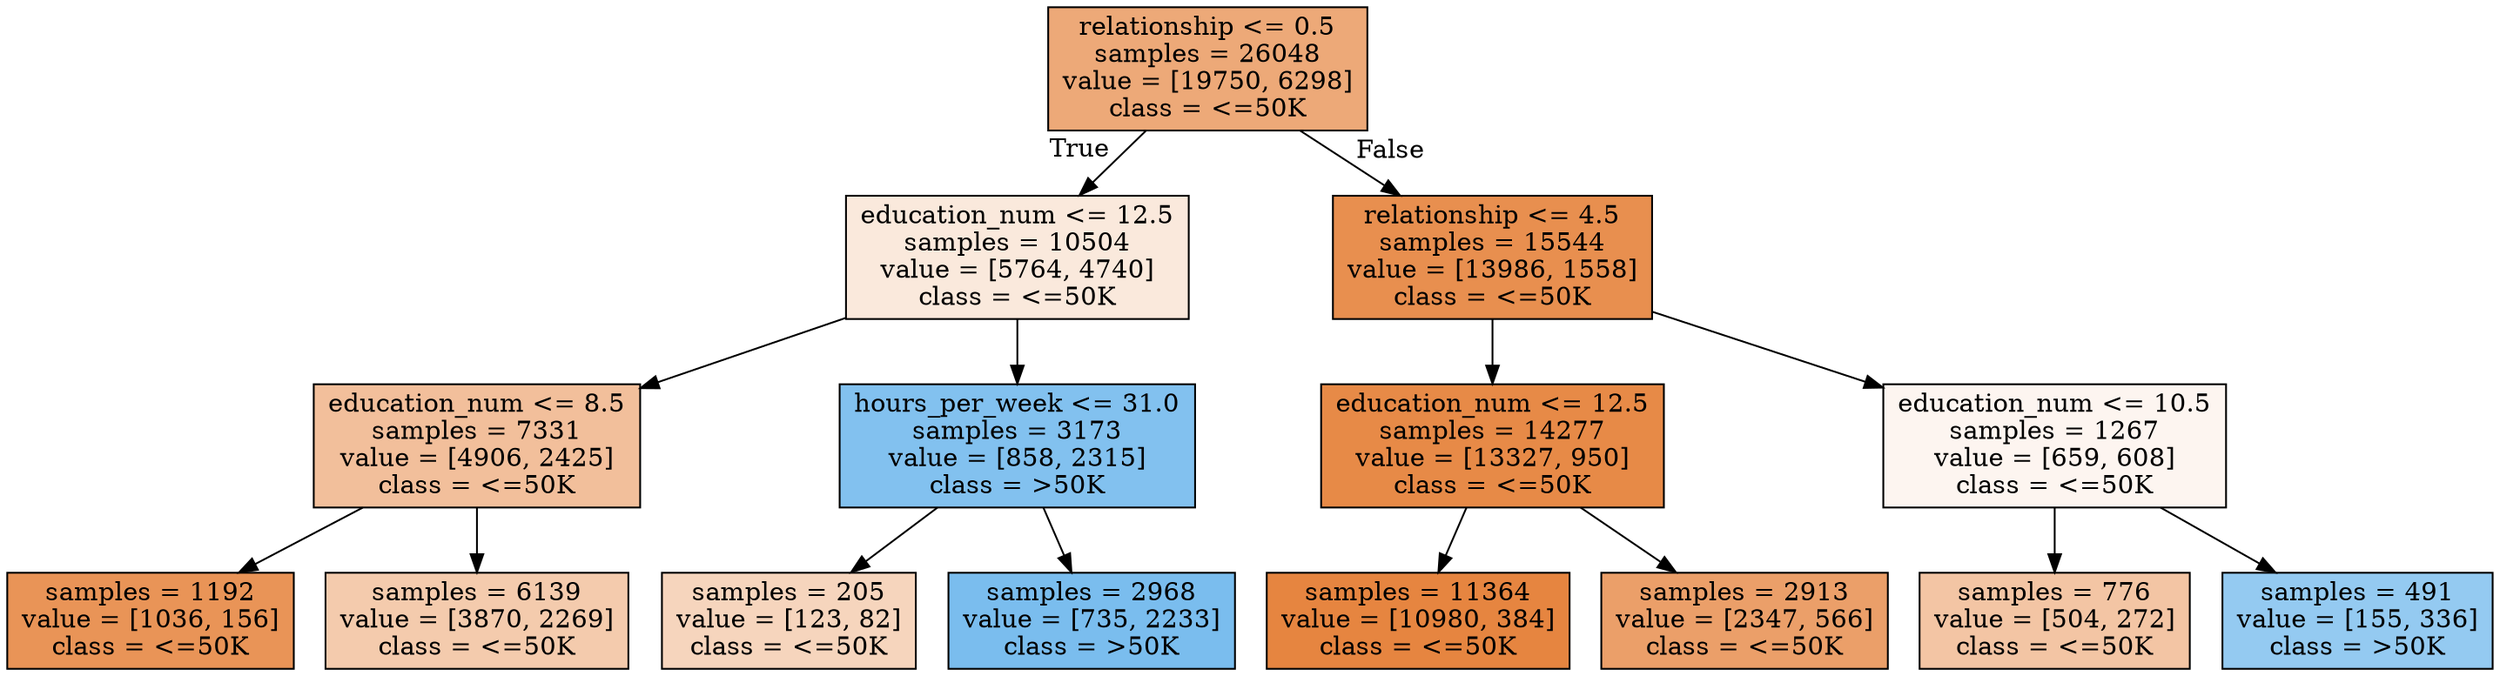 digraph Tree {
node [shape=box, style="filled", color="black"] ;
0 [label="relationship <= 0.5\nsamples = 26048\nvalue = [19750, 6298]\nclass = <=50K", fillcolor="#eda978"] ;
1 [label="education_num <= 12.5\nsamples = 10504\nvalue = [5764, 4740]\nclass = <=50K", fillcolor="#fae9dc"] ;
0 -> 1 [labeldistance=2.5, labelangle=45, headlabel="True"] ;
2 [label="education_num <= 8.5\nsamples = 7331\nvalue = [4906, 2425]\nclass = <=50K", fillcolor="#f2bf9b"] ;
1 -> 2 ;
3 [label="samples = 1192\nvalue = [1036, 156]\nclass = <=50K", fillcolor="#e99457"] ;
2 -> 3 ;
4 [label="samples = 6139\nvalue = [3870, 2269]\nclass = <=50K", fillcolor="#f4cbad"] ;
2 -> 4 ;
5 [label="hours_per_week <= 31.0\nsamples = 3173\nvalue = [858, 2315]\nclass = >50K", fillcolor="#82c1ef"] ;
1 -> 5 ;
6 [label="samples = 205\nvalue = [123, 82]\nclass = <=50K", fillcolor="#f6d5bd"] ;
5 -> 6 ;
7 [label="samples = 2968\nvalue = [735, 2233]\nclass = >50K", fillcolor="#7abdee"] ;
5 -> 7 ;
8 [label="relationship <= 4.5\nsamples = 15544\nvalue = [13986, 1558]\nclass = <=50K", fillcolor="#e88f4f"] ;
0 -> 8 [labeldistance=2.5, labelangle=-45, headlabel="False"] ;
9 [label="education_num <= 12.5\nsamples = 14277\nvalue = [13327, 950]\nclass = <=50K", fillcolor="#e78a47"] ;
8 -> 9 ;
10 [label="samples = 11364\nvalue = [10980, 384]\nclass = <=50K", fillcolor="#e68540"] ;
9 -> 10 ;
11 [label="samples = 2913\nvalue = [2347, 566]\nclass = <=50K", fillcolor="#eb9f69"] ;
9 -> 11 ;
12 [label="education_num <= 10.5\nsamples = 1267\nvalue = [659, 608]\nclass = <=50K", fillcolor="#fdf5f0"] ;
8 -> 12 ;
13 [label="samples = 776\nvalue = [504, 272]\nclass = <=50K", fillcolor="#f3c5a4"] ;
12 -> 13 ;
14 [label="samples = 491\nvalue = [155, 336]\nclass = >50K", fillcolor="#94caf1"] ;
12 -> 14 ;
}